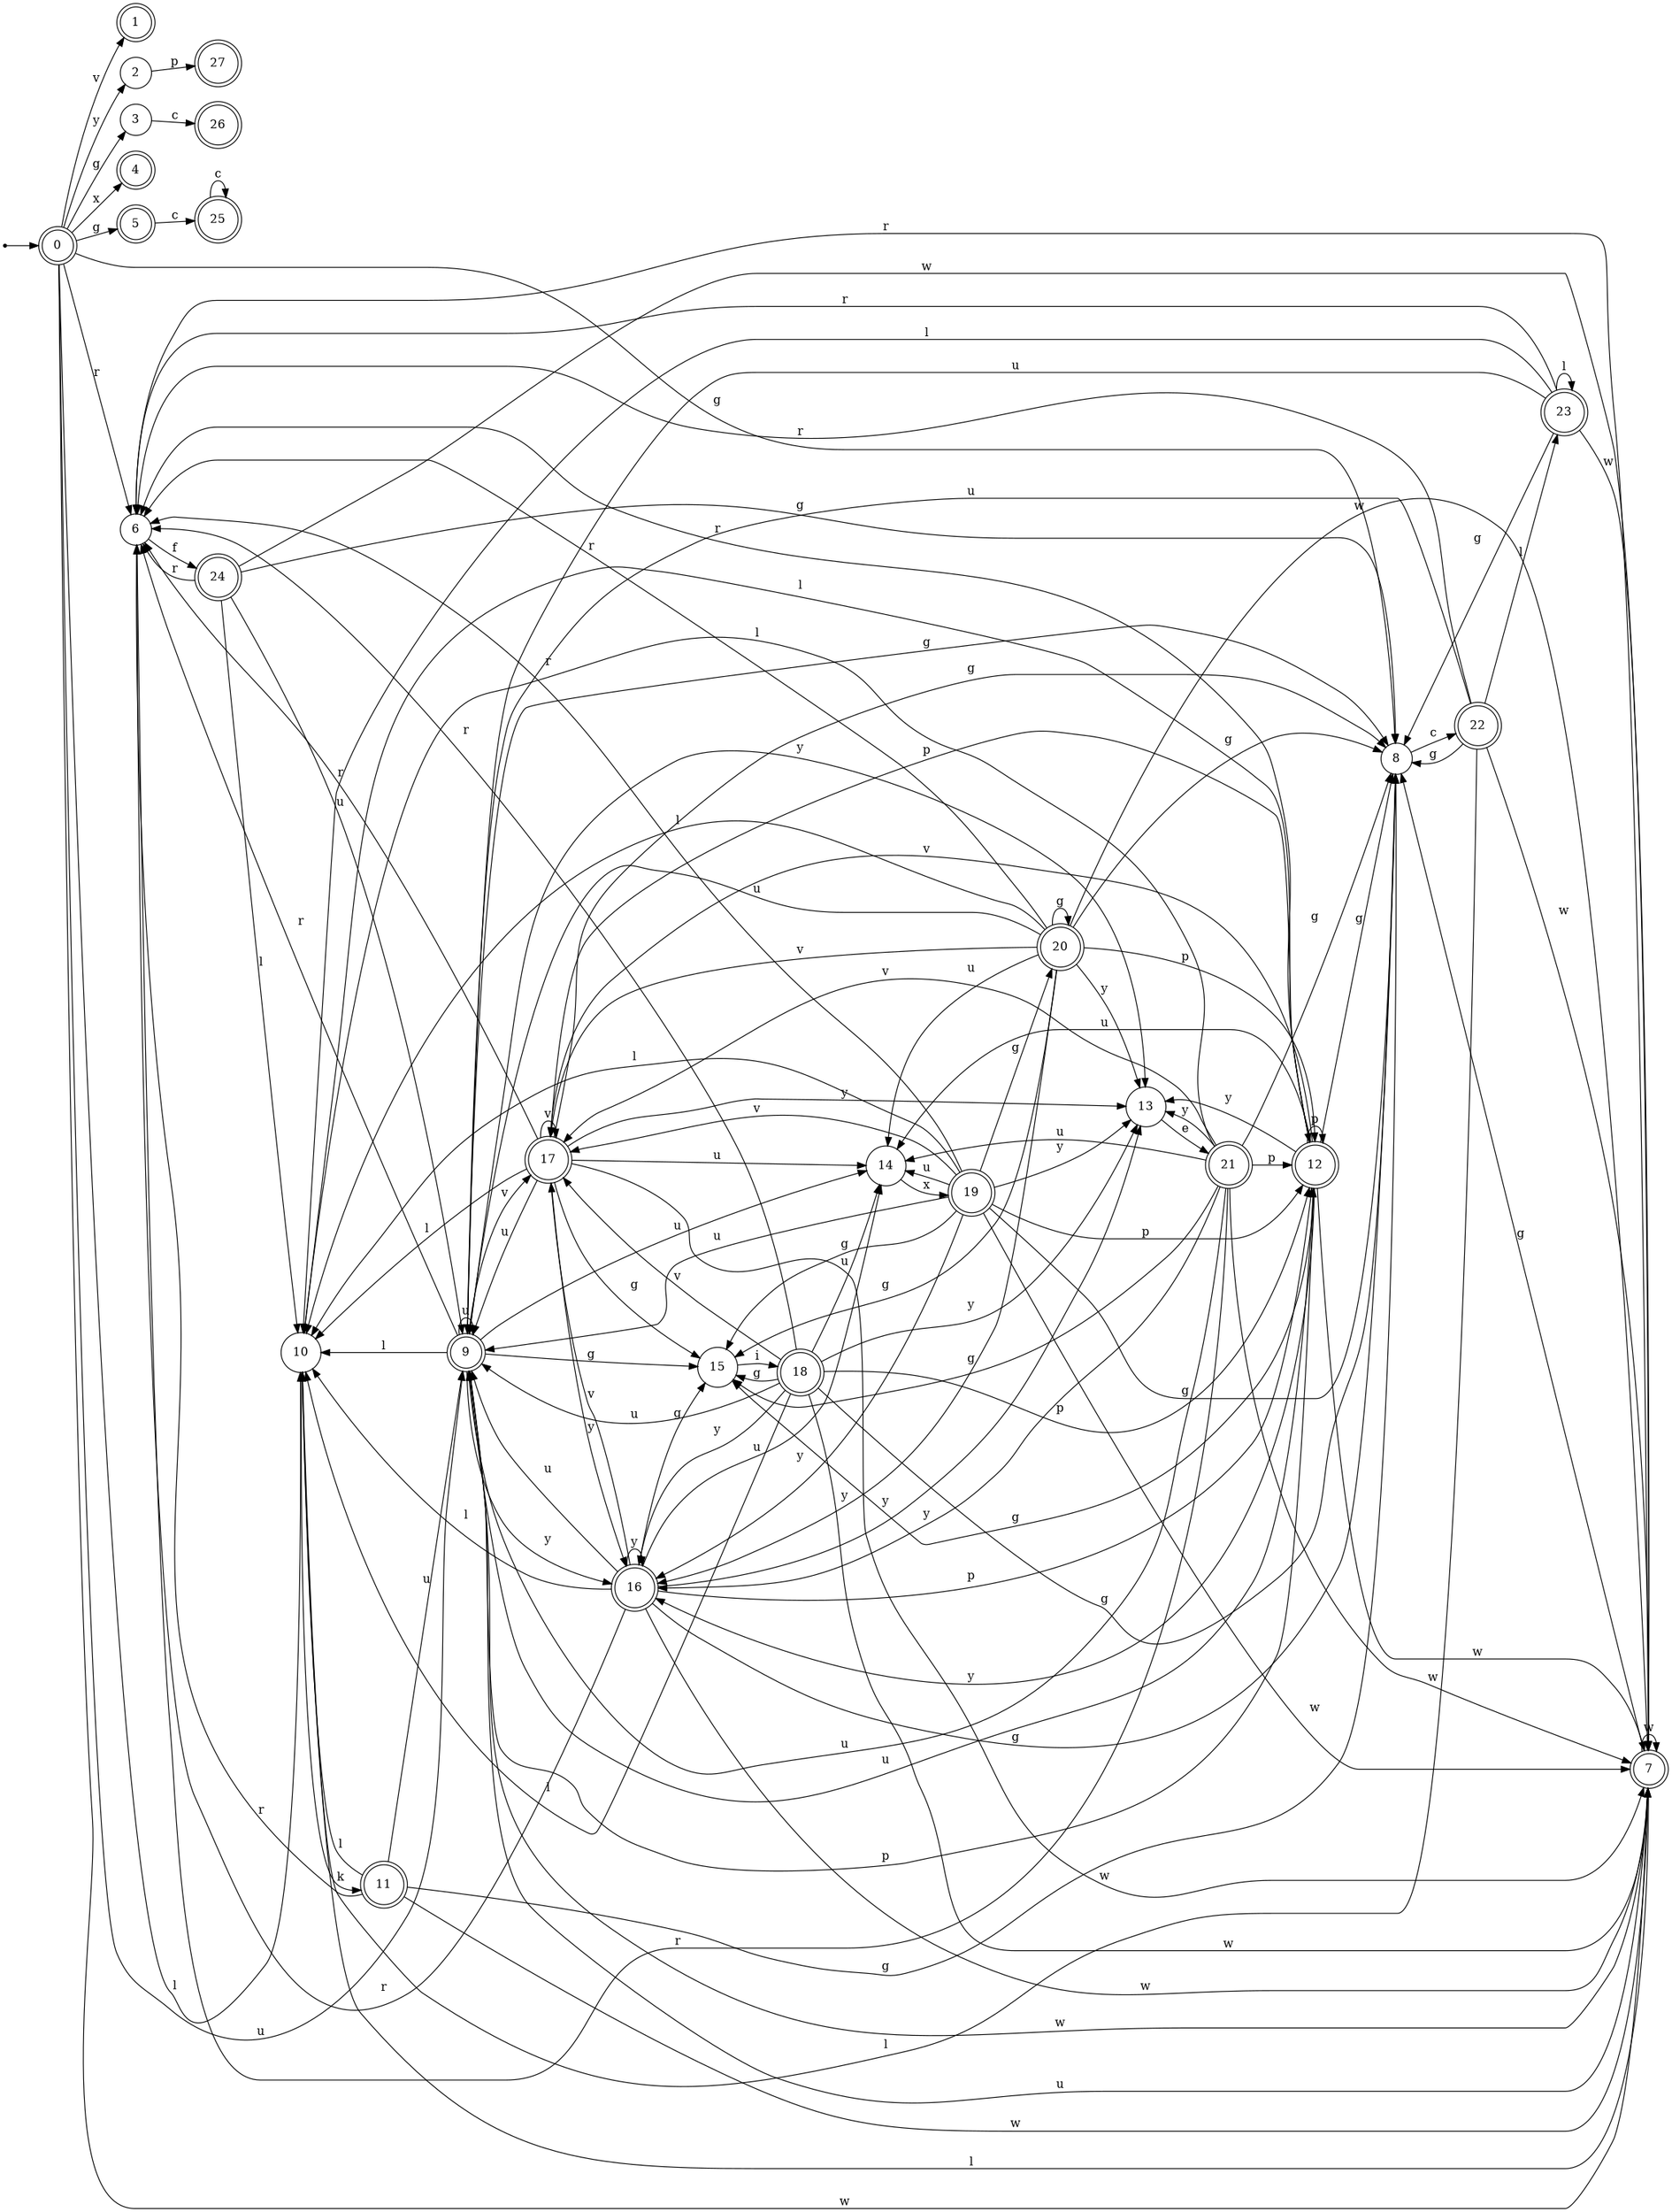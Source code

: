 digraph finite_state_machine {
rankdir=LR;
size="20,20";
node [shape = point]; "dummy0"
node [shape = doublecircle]; "0";"dummy0" -> "0";
node [shape = doublecircle]; "1";node [shape = circle]; "2";
node [shape = circle]; "3";
node [shape = doublecircle]; "4";node [shape = doublecircle]; "5";node [shape = circle]; "6";
node [shape = doublecircle]; "7";node [shape = circle]; "8";
node [shape = doublecircle]; "9";node [shape = circle]; "10";
node [shape = doublecircle]; "11";node [shape = doublecircle]; "12";node [shape = circle]; "13";
node [shape = circle]; "14";
node [shape = circle]; "15";
node [shape = doublecircle]; "16";node [shape = doublecircle]; "17";node [shape = doublecircle]; "18";node [shape = doublecircle]; "19";node [shape = doublecircle]; "20";node [shape = doublecircle]; "21";node [shape = doublecircle]; "22";node [shape = doublecircle]; "23";node [shape = doublecircle]; "24";node [shape = doublecircle]; "25";node [shape = doublecircle]; "26";node [shape = doublecircle]; "27";"0" -> "1" [label = "v"];
 "0" -> "2" [label = "y"];
 "0" -> "8" [label = "g"];
 "0" -> "3" [label = "g"];
 "0" -> "5" [label = "g"];
 "0" -> "4" [label = "x"];
 "0" -> "6" [label = "r"];
 "0" -> "7" [label = "w"];
 "0" -> "9" [label = "u"];
 "0" -> "10" [label = "l"];
 "10" -> "11" [label = "k"];
 "11" -> "10" [label = "l"];
 "11" -> "6" [label = "r"];
 "11" -> "7" [label = "w"];
 "11" -> "8" [label = "g"];
 "11" -> "9" [label = "u"];
 "9" -> "9" [label = "u"];
 "9" -> "14" [label = "u"];
 "9" -> "12" [label = "p"];
 "9" -> "16" [label = "y"];
 "9" -> "13" [label = "y"];
 "9" -> "8" [label = "g"];
 "9" -> "15" [label = "g"];
 "9" -> "17" [label = "v"];
 "9" -> "6" [label = "r"];
 "9" -> "7" [label = "w"];
 "9" -> "10" [label = "l"];
 "17" -> "17" [label = "v"];
 "17" -> "12" [label = "p"];
 "17" -> "16" [label = "y"];
 "17" -> "13" [label = "y"];
 "17" -> "9" [label = "u"];
 "17" -> "14" [label = "u"];
 "17" -> "8" [label = "g"];
 "17" -> "15" [label = "g"];
 "17" -> "6" [label = "r"];
 "17" -> "7" [label = "w"];
 "17" -> "10" [label = "l"];
 "16" -> "16" [label = "y"];
 "16" -> "13" [label = "y"];
 "16" -> "12" [label = "p"];
 "16" -> "9" [label = "u"];
 "16" -> "14" [label = "u"];
 "16" -> "8" [label = "g"];
 "16" -> "15" [label = "g"];
 "16" -> "17" [label = "v"];
 "16" -> "6" [label = "r"];
 "16" -> "7" [label = "w"];
 "16" -> "10" [label = "l"];
 "15" -> "18" [label = "i"];
 "18" -> "8" [label = "g"];
 "18" -> "15" [label = "g"];
 "18" -> "12" [label = "p"];
 "18" -> "16" [label = "y"];
 "18" -> "13" [label = "y"];
 "18" -> "9" [label = "u"];
 "18" -> "14" [label = "u"];
 "18" -> "17" [label = "v"];
 "18" -> "6" [label = "r"];
 "18" -> "7" [label = "w"];
 "18" -> "10" [label = "l"];
 "14" -> "19" [label = "x"];
 "19" -> "9" [label = "u"];
 "19" -> "14" [label = "u"];
 "19" -> "8" [label = "g"];
 "19" -> "20" [label = "g"];
 "19" -> "15" [label = "g"];
 "19" -> "12" [label = "p"];
 "19" -> "16" [label = "y"];
 "19" -> "13" [label = "y"];
 "19" -> "17" [label = "v"];
 "19" -> "6" [label = "r"];
 "19" -> "7" [label = "w"];
 "19" -> "10" [label = "l"];
 "20" -> "8" [label = "g"];
 "20" -> "20" [label = "g"];
 "20" -> "15" [label = "g"];
 "20" -> "9" [label = "u"];
 "20" -> "14" [label = "u"];
 "20" -> "12" [label = "p"];
 "20" -> "16" [label = "y"];
 "20" -> "13" [label = "y"];
 "20" -> "17" [label = "v"];
 "20" -> "6" [label = "r"];
 "20" -> "7" [label = "w"];
 "20" -> "10" [label = "l"];
 "13" -> "21" [label = "e"];
 "21" -> "16" [label = "y"];
 "21" -> "13" [label = "y"];
 "21" -> "12" [label = "p"];
 "21" -> "9" [label = "u"];
 "21" -> "14" [label = "u"];
 "21" -> "8" [label = "g"];
 "21" -> "15" [label = "g"];
 "21" -> "17" [label = "v"];
 "21" -> "6" [label = "r"];
 "21" -> "7" [label = "w"];
 "21" -> "10" [label = "l"];
 "12" -> "12" [label = "p"];
 "12" -> "16" [label = "y"];
 "12" -> "13" [label = "y"];
 "12" -> "9" [label = "u"];
 "12" -> "14" [label = "u"];
 "12" -> "8" [label = "g"];
 "12" -> "15" [label = "g"];
 "12" -> "17" [label = "v"];
 "12" -> "6" [label = "r"];
 "12" -> "7" [label = "w"];
 "12" -> "10" [label = "l"];
 "8" -> "22" [label = "c"];
 "22" -> "8" [label = "g"];
 "22" -> "10" [label = "l"];
 "22" -> "23" [label = "l"];
 "22" -> "6" [label = "r"];
 "22" -> "7" [label = "w"];
 "22" -> "9" [label = "u"];
 "23" -> "10" [label = "l"];
 "23" -> "23" [label = "l"];
 "23" -> "8" [label = "g"];
 "23" -> "6" [label = "r"];
 "23" -> "7" [label = "w"];
 "23" -> "9" [label = "u"];
 "7" -> "7" [label = "w"];
 "7" -> "6" [label = "r"];
 "7" -> "8" [label = "g"];
 "7" -> "9" [label = "u"];
 "7" -> "10" [label = "l"];
 "6" -> "24" [label = "f"];
 "24" -> "6" [label = "r"];
 "24" -> "7" [label = "w"];
 "24" -> "8" [label = "g"];
 "24" -> "9" [label = "u"];
 "24" -> "10" [label = "l"];
 "5" -> "25" [label = "c"];
 "25" -> "25" [label = "c"];
 "3" -> "26" [label = "c"];
 "2" -> "27" [label = "p"];
 }
